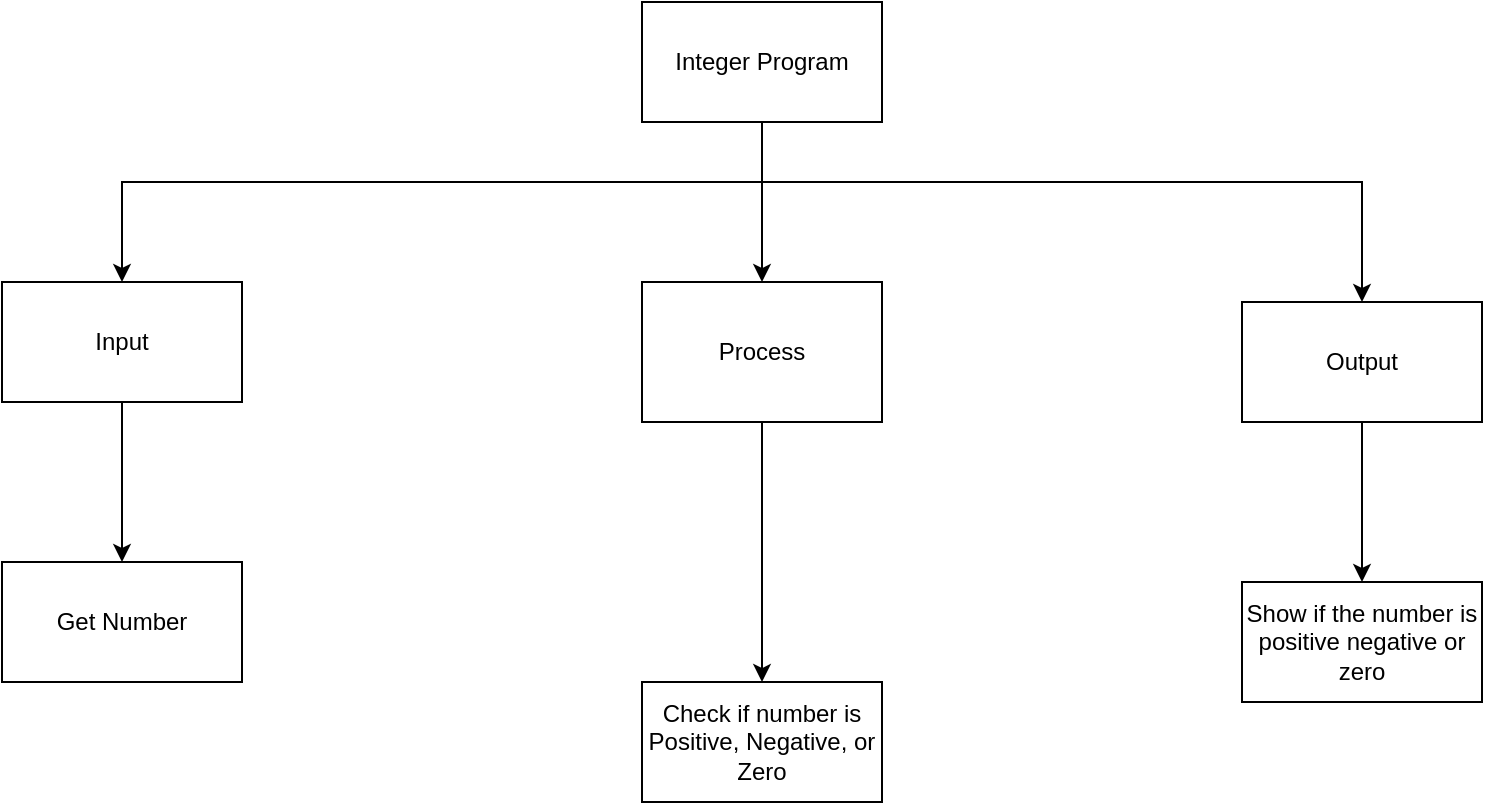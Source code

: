 <mxfile>
    <diagram id="i56BZ5JQD51k05bis6Mc" name="TopDown">
        <mxGraphModel dx="1263" dy="561" grid="1" gridSize="10" guides="1" tooltips="1" connect="1" arrows="1" fold="1" page="0" pageScale="1" pageWidth="827" pageHeight="1169" background="none" math="0" shadow="0">
            <root>
                <mxCell id="0"/>
                <mxCell id="1" parent="0"/>
                <mxCell id="9" style="edgeStyle=none;html=1;entryX=0.5;entryY=0;entryDx=0;entryDy=0;jumpStyle=line;" parent="1" target="4" edge="1">
                    <mxGeometry relative="1" as="geometry">
                        <mxPoint x="330" y="90" as="sourcePoint"/>
                    </mxGeometry>
                </mxCell>
                <mxCell id="16" style="edgeStyle=orthogonalEdgeStyle;rounded=0;jumpStyle=line;html=1;entryX=0.5;entryY=0;entryDx=0;entryDy=0;" parent="1" source="2" target="3" edge="1">
                    <mxGeometry relative="1" as="geometry">
                        <Array as="points">
                            <mxPoint x="330" y="120"/>
                            <mxPoint x="10" y="120"/>
                        </Array>
                    </mxGeometry>
                </mxCell>
                <mxCell id="17" style="edgeStyle=orthogonalEdgeStyle;shape=connector;rounded=0;jumpStyle=line;html=1;labelBackgroundColor=default;fontFamily=Helvetica;fontSize=11;fontColor=default;endArrow=classic;strokeColor=default;" parent="1" source="2" target="5" edge="1">
                    <mxGeometry relative="1" as="geometry">
                        <Array as="points">
                            <mxPoint x="330" y="120"/>
                            <mxPoint x="630" y="120"/>
                        </Array>
                    </mxGeometry>
                </mxCell>
                <mxCell id="2" value="Integer Program" style="rounded=0;whiteSpace=wrap;html=1;" parent="1" vertex="1">
                    <mxGeometry x="270" y="30" width="120" height="60" as="geometry"/>
                </mxCell>
                <mxCell id="13" style="edgeStyle=none;html=1;exitX=0.5;exitY=1;exitDx=0;exitDy=0;entryX=0.5;entryY=0;entryDx=0;entryDy=0;" parent="1" source="3" target="6" edge="1">
                    <mxGeometry relative="1" as="geometry">
                        <Array as="points">
                            <mxPoint x="10" y="270"/>
                        </Array>
                    </mxGeometry>
                </mxCell>
                <mxCell id="3" value="Input" style="rounded=0;whiteSpace=wrap;html=1;" parent="1" vertex="1">
                    <mxGeometry x="-50" y="170" width="120" height="60" as="geometry"/>
                </mxCell>
                <mxCell id="27" style="edgeStyle=none;rounded=0;html=1;" edge="1" parent="1" source="4" target="25">
                    <mxGeometry relative="1" as="geometry"/>
                </mxCell>
                <mxCell id="4" value="Process" style="rounded=0;whiteSpace=wrap;html=1;" parent="1" vertex="1">
                    <mxGeometry x="270" y="170" width="120" height="70" as="geometry"/>
                </mxCell>
                <mxCell id="32" value="" style="edgeStyle=none;rounded=0;html=1;" edge="1" parent="1" source="5" target="7">
                    <mxGeometry relative="1" as="geometry"/>
                </mxCell>
                <mxCell id="5" value="Output" style="rounded=0;whiteSpace=wrap;html=1;" parent="1" vertex="1">
                    <mxGeometry x="570" y="180" width="120" height="60" as="geometry"/>
                </mxCell>
                <mxCell id="6" value="Get Number" style="rounded=0;whiteSpace=wrap;html=1;" parent="1" vertex="1">
                    <mxGeometry x="-50" y="310" width="120" height="60" as="geometry"/>
                </mxCell>
                <mxCell id="7" value="Show if the number is positive negative or zero" style="rounded=0;whiteSpace=wrap;html=1;" parent="1" vertex="1">
                    <mxGeometry x="570" y="320" width="120" height="60" as="geometry"/>
                </mxCell>
                <mxCell id="25" value="Check if number is Positive, Negative, or Zero" style="rounded=0;whiteSpace=wrap;html=1;" vertex="1" parent="1">
                    <mxGeometry x="270" y="370" width="120" height="60" as="geometry"/>
                </mxCell>
            </root>
        </mxGraphModel>
    </diagram>
</mxfile>